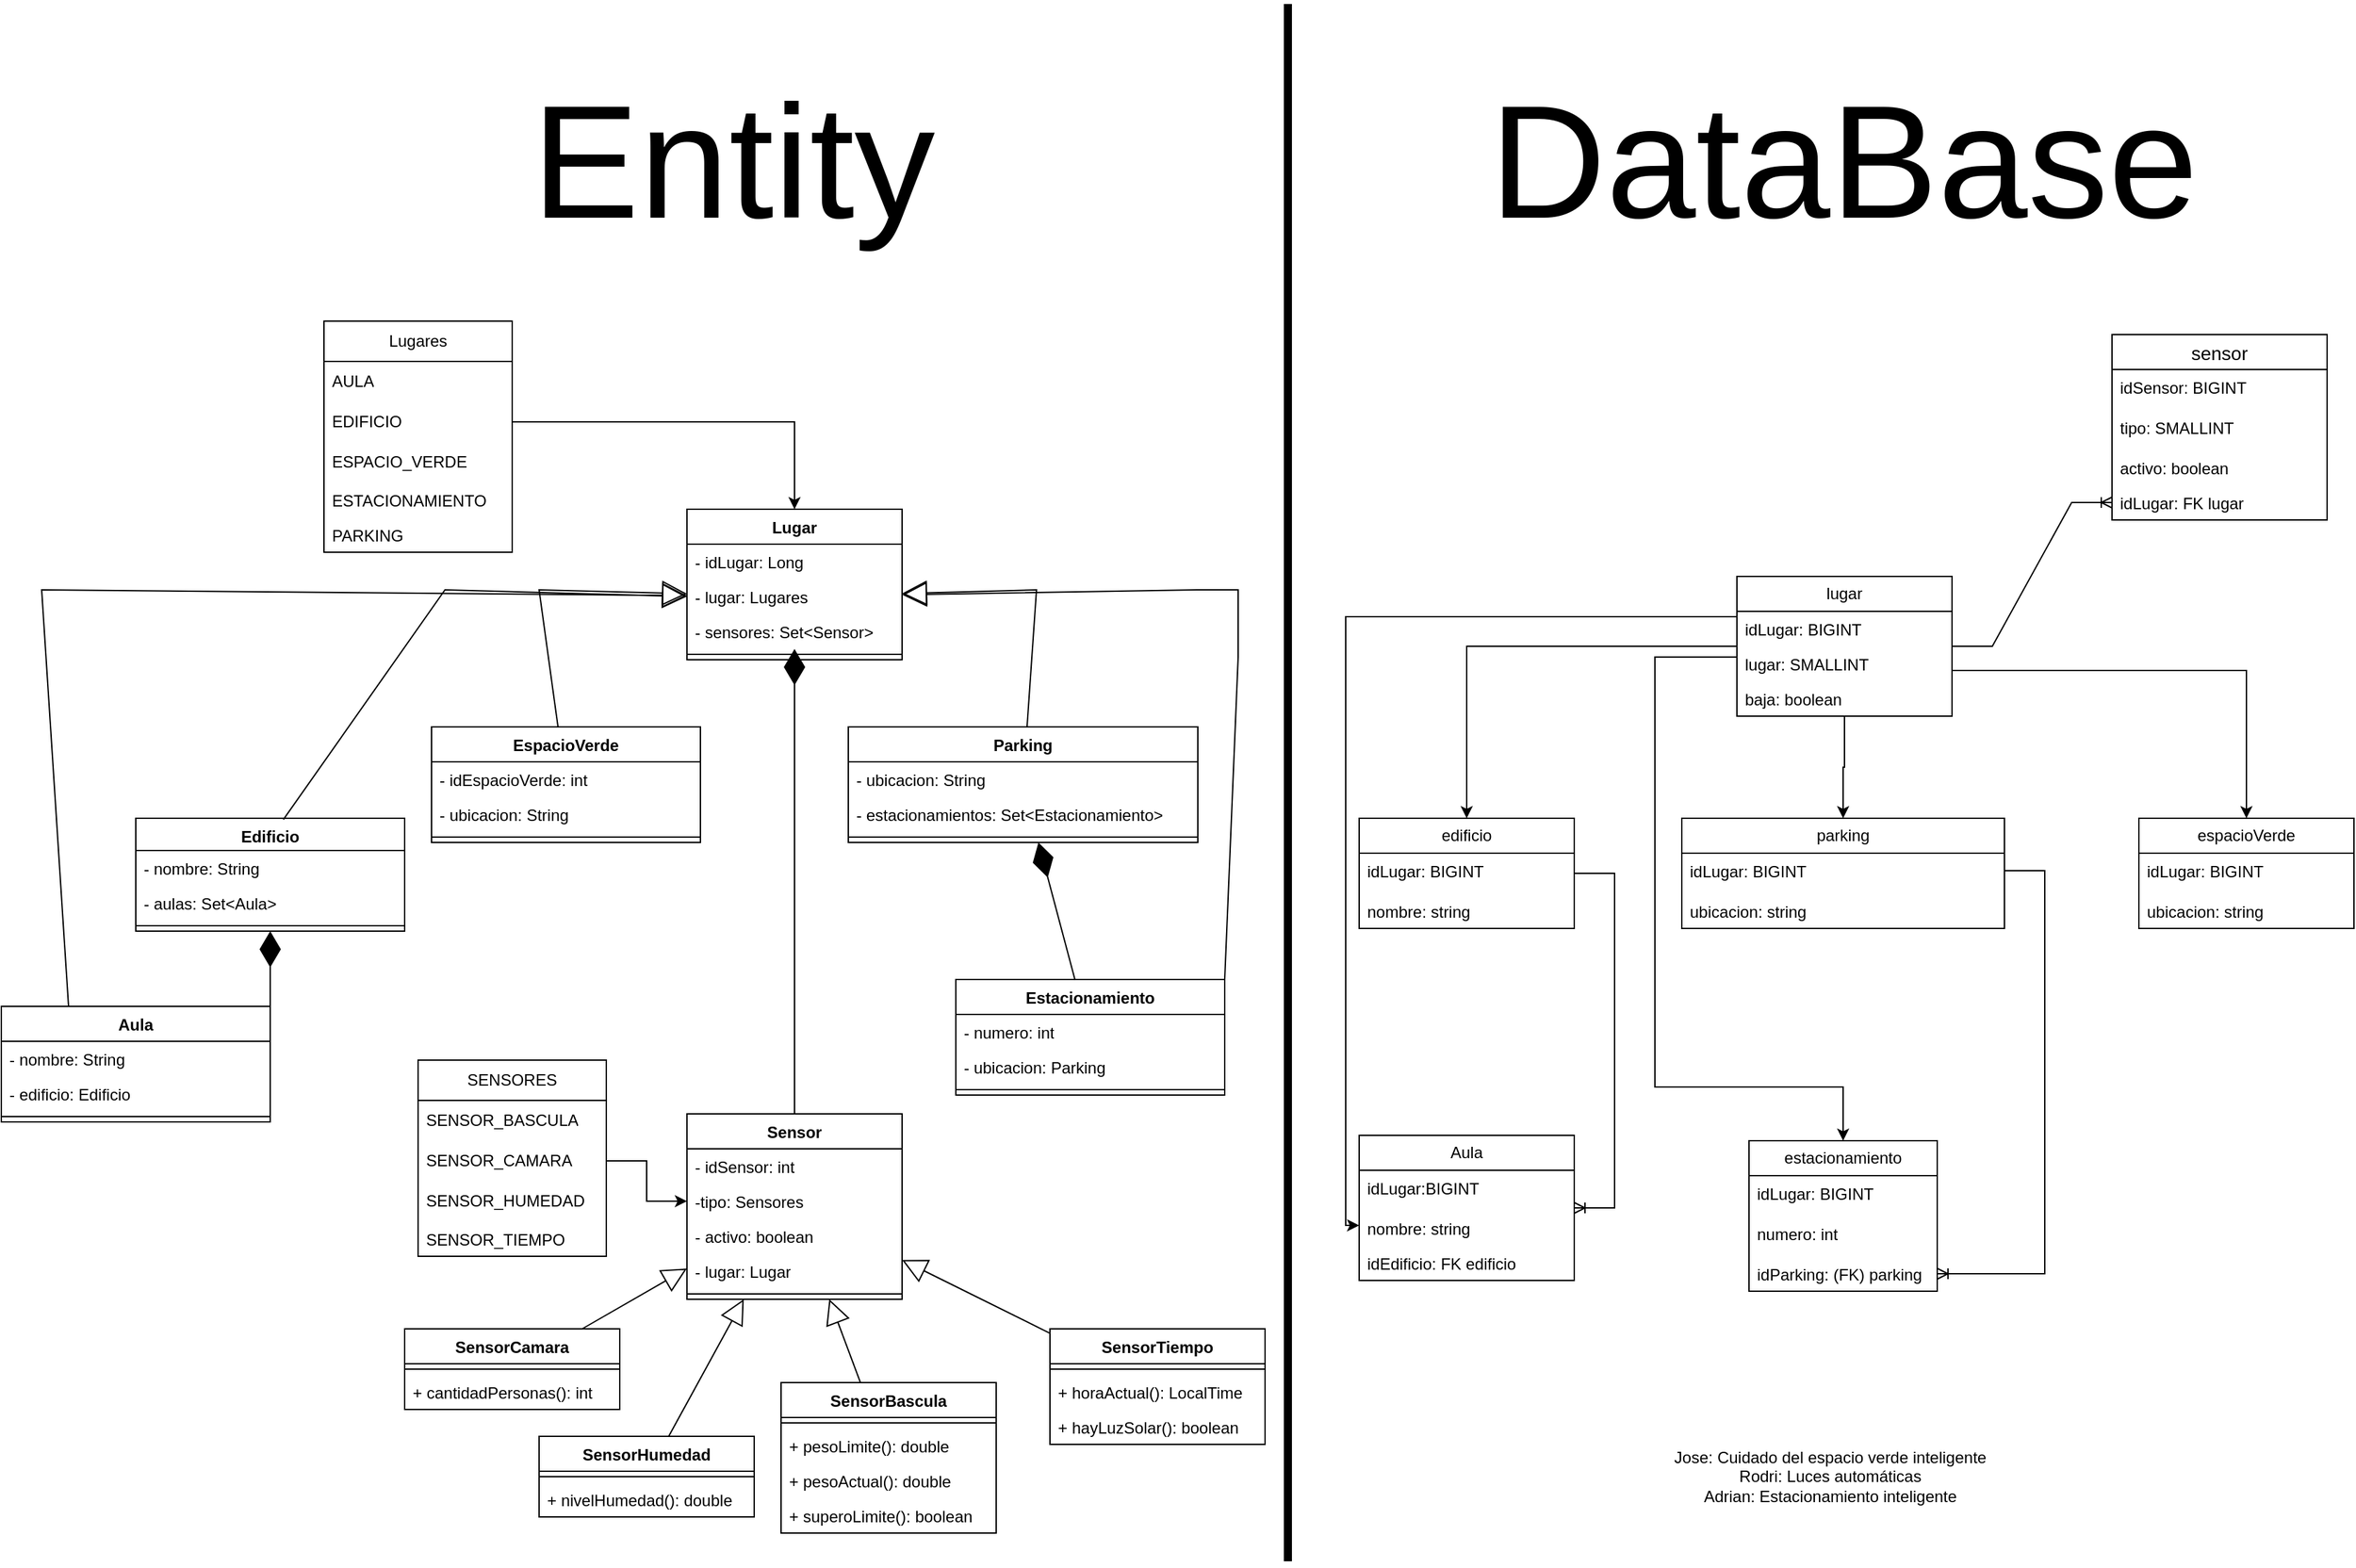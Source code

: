 <mxfile version="21.2.8" type="device">
  <diagram name="Página-1" id="SEeeFkuRjXuaV4kP3Bzi">
    <mxGraphModel dx="1931" dy="516" grid="1" gridSize="10" guides="1" tooltips="1" connect="1" arrows="1" fold="1" page="1" pageScale="1" pageWidth="827" pageHeight="1169" math="0" shadow="0">
      <root>
        <mxCell id="0" />
        <mxCell id="1" parent="0" />
        <mxCell id="fECDbQGhn2Nu8HvRsYtQ-1" value="Jose:&amp;nbsp;Cuidado del espacio verde inteligente&lt;br&gt;Rodri:&amp;nbsp;Luces automáticas&lt;br&gt;Adrian: Estacionamiento inteligente" style="text;html=1;align=center;verticalAlign=middle;resizable=0;points=[];autosize=1;strokeColor=none;fillColor=none;" parent="1" vertex="1">
          <mxGeometry x="1100" y="1070" width="260" height="60" as="geometry" />
        </mxCell>
        <mxCell id="fECDbQGhn2Nu8HvRsYtQ-116" value="edificio" style="swimlane;fontStyle=0;childLayout=stackLayout;horizontal=1;startSize=26;fillColor=none;horizontalStack=0;resizeParent=1;resizeParentMax=0;resizeLast=0;collapsible=1;marginBottom=0;whiteSpace=wrap;html=1;" parent="1" vertex="1">
          <mxGeometry x="880" y="610" width="160" height="82" as="geometry" />
        </mxCell>
        <mxCell id="JHWDTWZnFsFwWDoPUUQF-21" value="idLugar: BIGINT" style="text;strokeColor=none;fillColor=none;spacingLeft=4;spacingRight=4;overflow=hidden;rotatable=0;points=[[0,0.5],[1,0.5]];portConstraint=eastwest;fontSize=12;whiteSpace=wrap;html=1;" parent="fECDbQGhn2Nu8HvRsYtQ-116" vertex="1">
          <mxGeometry y="26" width="160" height="30" as="geometry" />
        </mxCell>
        <mxCell id="fECDbQGhn2Nu8HvRsYtQ-118" value="nombre: string" style="text;strokeColor=none;fillColor=none;align=left;verticalAlign=top;spacingLeft=4;spacingRight=4;overflow=hidden;rotatable=0;points=[[0,0.5],[1,0.5]];portConstraint=eastwest;whiteSpace=wrap;html=1;" parent="fECDbQGhn2Nu8HvRsYtQ-116" vertex="1">
          <mxGeometry y="56" width="160" height="26" as="geometry" />
        </mxCell>
        <mxCell id="fECDbQGhn2Nu8HvRsYtQ-123" value="parking" style="swimlane;fontStyle=0;childLayout=stackLayout;horizontal=1;startSize=26;fillColor=none;horizontalStack=0;resizeParent=1;resizeParentMax=0;resizeLast=0;collapsible=1;marginBottom=0;whiteSpace=wrap;html=1;" parent="1" vertex="1">
          <mxGeometry x="1120" y="610" width="240" height="82" as="geometry" />
        </mxCell>
        <mxCell id="JHWDTWZnFsFwWDoPUUQF-19" value="idLugar: BIGINT" style="text;strokeColor=none;fillColor=none;spacingLeft=4;spacingRight=4;overflow=hidden;rotatable=0;points=[[0,0.5],[1,0.5]];portConstraint=eastwest;fontSize=12;whiteSpace=wrap;html=1;" parent="fECDbQGhn2Nu8HvRsYtQ-123" vertex="1">
          <mxGeometry y="26" width="240" height="30" as="geometry" />
        </mxCell>
        <mxCell id="fECDbQGhn2Nu8HvRsYtQ-126" value="ubicacion: string" style="text;strokeColor=none;fillColor=none;align=left;verticalAlign=top;spacingLeft=4;spacingRight=4;overflow=hidden;rotatable=0;points=[[0,0.5],[1,0.5]];portConstraint=eastwest;whiteSpace=wrap;html=1;" parent="fECDbQGhn2Nu8HvRsYtQ-123" vertex="1">
          <mxGeometry y="56" width="240" height="26" as="geometry" />
        </mxCell>
        <mxCell id="fECDbQGhn2Nu8HvRsYtQ-131" value="Aula" style="swimlane;fontStyle=0;childLayout=stackLayout;horizontal=1;startSize=26;fillColor=none;horizontalStack=0;resizeParent=1;resizeParentMax=0;resizeLast=0;collapsible=1;marginBottom=0;whiteSpace=wrap;html=1;" parent="1" vertex="1">
          <mxGeometry x="880" y="846" width="160" height="108" as="geometry" />
        </mxCell>
        <mxCell id="JHWDTWZnFsFwWDoPUUQF-53" value="idLugar:BIGINT" style="text;strokeColor=none;fillColor=none;spacingLeft=4;spacingRight=4;overflow=hidden;rotatable=0;points=[[0,0.5],[1,0.5]];portConstraint=eastwest;fontSize=12;whiteSpace=wrap;html=1;" parent="fECDbQGhn2Nu8HvRsYtQ-131" vertex="1">
          <mxGeometry y="26" width="160" height="30" as="geometry" />
        </mxCell>
        <mxCell id="lJARf1unVdm2dJaWPQnQ-8" value="nombre: string" style="text;strokeColor=none;fillColor=none;align=left;verticalAlign=top;spacingLeft=4;spacingRight=4;overflow=hidden;rotatable=0;points=[[0,0.5],[1,0.5]];portConstraint=eastwest;whiteSpace=wrap;html=1;" parent="fECDbQGhn2Nu8HvRsYtQ-131" vertex="1">
          <mxGeometry y="56" width="160" height="26" as="geometry" />
        </mxCell>
        <mxCell id="fECDbQGhn2Nu8HvRsYtQ-134" value="idEdificio: FK edificio" style="text;strokeColor=none;fillColor=none;align=left;verticalAlign=top;spacingLeft=4;spacingRight=4;overflow=hidden;rotatable=0;points=[[0,0.5],[1,0.5]];portConstraint=eastwest;whiteSpace=wrap;html=1;" parent="fECDbQGhn2Nu8HvRsYtQ-131" vertex="1">
          <mxGeometry y="82" width="160" height="26" as="geometry" />
        </mxCell>
        <mxCell id="fECDbQGhn2Nu8HvRsYtQ-139" value="estacionamiento" style="swimlane;fontStyle=0;childLayout=stackLayout;horizontal=1;startSize=26;fillColor=none;horizontalStack=0;resizeParent=1;resizeParentMax=0;resizeLast=0;collapsible=1;marginBottom=0;whiteSpace=wrap;html=1;" parent="1" vertex="1">
          <mxGeometry x="1170" y="850" width="140" height="112" as="geometry" />
        </mxCell>
        <mxCell id="JHWDTWZnFsFwWDoPUUQF-52" value="idLugar: BIGINT" style="text;strokeColor=none;fillColor=none;spacingLeft=4;spacingRight=4;overflow=hidden;rotatable=0;points=[[0,0.5],[1,0.5]];portConstraint=eastwest;fontSize=12;whiteSpace=wrap;html=1;" parent="fECDbQGhn2Nu8HvRsYtQ-139" vertex="1">
          <mxGeometry y="26" width="140" height="30" as="geometry" />
        </mxCell>
        <mxCell id="5Pyjs1nTDoVn54cT19OA-20" value="numero: int" style="text;strokeColor=none;fillColor=none;spacingLeft=4;spacingRight=4;overflow=hidden;rotatable=0;points=[[0,0.5],[1,0.5]];portConstraint=eastwest;fontSize=12;whiteSpace=wrap;html=1;" vertex="1" parent="fECDbQGhn2Nu8HvRsYtQ-139">
          <mxGeometry y="56" width="140" height="30" as="geometry" />
        </mxCell>
        <mxCell id="fECDbQGhn2Nu8HvRsYtQ-142" value="idParking: (FK) parking" style="text;strokeColor=none;fillColor=none;align=left;verticalAlign=top;spacingLeft=4;spacingRight=4;overflow=hidden;rotatable=0;points=[[0,0.5],[1,0.5]];portConstraint=eastwest;whiteSpace=wrap;html=1;" parent="fECDbQGhn2Nu8HvRsYtQ-139" vertex="1">
          <mxGeometry y="86" width="140" height="26" as="geometry" />
        </mxCell>
        <mxCell id="fECDbQGhn2Nu8HvRsYtQ-146" value="espacioVerde" style="swimlane;fontStyle=0;childLayout=stackLayout;horizontal=1;startSize=26;fillColor=none;horizontalStack=0;resizeParent=1;resizeParentMax=0;resizeLast=0;collapsible=1;marginBottom=0;whiteSpace=wrap;html=1;" parent="1" vertex="1">
          <mxGeometry x="1460" y="610" width="160" height="82" as="geometry" />
        </mxCell>
        <mxCell id="JHWDTWZnFsFwWDoPUUQF-20" value="idLugar: BIGINT" style="text;strokeColor=none;fillColor=none;spacingLeft=4;spacingRight=4;overflow=hidden;rotatable=0;points=[[0,0.5],[1,0.5]];portConstraint=eastwest;fontSize=12;whiteSpace=wrap;html=1;" parent="fECDbQGhn2Nu8HvRsYtQ-146" vertex="1">
          <mxGeometry y="26" width="160" height="30" as="geometry" />
        </mxCell>
        <mxCell id="5Pyjs1nTDoVn54cT19OA-19" value="ubicacion: string" style="text;strokeColor=none;fillColor=none;align=left;verticalAlign=top;spacingLeft=4;spacingRight=4;overflow=hidden;rotatable=0;points=[[0,0.5],[1,0.5]];portConstraint=eastwest;whiteSpace=wrap;html=1;" vertex="1" parent="fECDbQGhn2Nu8HvRsYtQ-146">
          <mxGeometry y="56" width="160" height="26" as="geometry" />
        </mxCell>
        <mxCell id="fECDbQGhn2Nu8HvRsYtQ-179" value="DataBase" style="text;html=1;align=center;verticalAlign=middle;resizable=0;points=[];autosize=1;strokeColor=none;fillColor=none;fontSize=120;" parent="1" vertex="1">
          <mxGeometry x="965" y="40" width="550" height="160" as="geometry" />
        </mxCell>
        <mxCell id="fECDbQGhn2Nu8HvRsYtQ-180" value="Entity" style="text;html=1;align=center;verticalAlign=middle;resizable=0;points=[];autosize=1;strokeColor=none;fillColor=none;fontSize=120;" parent="1" vertex="1">
          <mxGeometry x="254" y="40" width="320" height="160" as="geometry" />
        </mxCell>
        <mxCell id="fECDbQGhn2Nu8HvRsYtQ-181" value="" style="endArrow=none;html=1;rounded=0;strokeWidth=6;" parent="1" edge="1">
          <mxGeometry width="50" height="50" relative="1" as="geometry">
            <mxPoint x="827" y="1163" as="sourcePoint" />
            <mxPoint x="827" y="4" as="targetPoint" />
          </mxGeometry>
        </mxCell>
        <mxCell id="JHWDTWZnFsFwWDoPUUQF-28" style="edgeStyle=orthogonalEdgeStyle;rounded=0;orthogonalLoop=1;jettySize=auto;html=1;" parent="1" source="JHWDTWZnFsFwWDoPUUQF-1" target="fECDbQGhn2Nu8HvRsYtQ-123" edge="1">
          <mxGeometry relative="1" as="geometry" />
        </mxCell>
        <mxCell id="JHWDTWZnFsFwWDoPUUQF-29" style="edgeStyle=orthogonalEdgeStyle;rounded=0;orthogonalLoop=1;jettySize=auto;html=1;" parent="1" source="JHWDTWZnFsFwWDoPUUQF-1" target="fECDbQGhn2Nu8HvRsYtQ-116" edge="1">
          <mxGeometry relative="1" as="geometry" />
        </mxCell>
        <mxCell id="JHWDTWZnFsFwWDoPUUQF-30" style="edgeStyle=orthogonalEdgeStyle;rounded=0;orthogonalLoop=1;jettySize=auto;html=1;" parent="1" source="JHWDTWZnFsFwWDoPUUQF-1" target="fECDbQGhn2Nu8HvRsYtQ-146" edge="1">
          <mxGeometry relative="1" as="geometry">
            <Array as="points">
              <mxPoint x="1540" y="500" />
            </Array>
          </mxGeometry>
        </mxCell>
        <mxCell id="JHWDTWZnFsFwWDoPUUQF-54" style="edgeStyle=orthogonalEdgeStyle;rounded=0;orthogonalLoop=1;jettySize=auto;html=1;" parent="1" source="JHWDTWZnFsFwWDoPUUQF-1" target="fECDbQGhn2Nu8HvRsYtQ-139" edge="1">
          <mxGeometry relative="1" as="geometry">
            <Array as="points">
              <mxPoint x="1100" y="490" />
              <mxPoint x="1100" y="810" />
              <mxPoint x="1240" y="810" />
            </Array>
          </mxGeometry>
        </mxCell>
        <mxCell id="JHWDTWZnFsFwWDoPUUQF-55" style="edgeStyle=orthogonalEdgeStyle;rounded=0;orthogonalLoop=1;jettySize=auto;html=1;" parent="1" source="JHWDTWZnFsFwWDoPUUQF-1" target="fECDbQGhn2Nu8HvRsYtQ-131" edge="1">
          <mxGeometry relative="1" as="geometry">
            <Array as="points">
              <mxPoint x="870" y="460" />
              <mxPoint x="870" y="913" />
            </Array>
          </mxGeometry>
        </mxCell>
        <mxCell id="JHWDTWZnFsFwWDoPUUQF-1" value="lugar" style="swimlane;fontStyle=0;childLayout=stackLayout;horizontal=1;startSize=26;fillColor=none;horizontalStack=0;resizeParent=1;resizeParentMax=0;resizeLast=0;collapsible=1;marginBottom=0;whiteSpace=wrap;html=1;" parent="1" vertex="1">
          <mxGeometry x="1161" y="430" width="160" height="104" as="geometry" />
        </mxCell>
        <mxCell id="JHWDTWZnFsFwWDoPUUQF-2" value="idLugar: BIGINT" style="text;strokeColor=none;fillColor=none;align=left;verticalAlign=top;spacingLeft=4;spacingRight=4;overflow=hidden;rotatable=0;points=[[0,0.5],[1,0.5]];portConstraint=eastwest;whiteSpace=wrap;html=1;" parent="JHWDTWZnFsFwWDoPUUQF-1" vertex="1">
          <mxGeometry y="26" width="160" height="26" as="geometry" />
        </mxCell>
        <mxCell id="JHWDTWZnFsFwWDoPUUQF-4" value="lugar: SMALLINT" style="text;strokeColor=none;fillColor=none;align=left;verticalAlign=top;spacingLeft=4;spacingRight=4;overflow=hidden;rotatable=0;points=[[0,0.5],[1,0.5]];portConstraint=eastwest;whiteSpace=wrap;html=1;" parent="JHWDTWZnFsFwWDoPUUQF-1" vertex="1">
          <mxGeometry y="52" width="160" height="26" as="geometry" />
        </mxCell>
        <mxCell id="fECDbQGhn2Nu8HvRsYtQ-141" value="baja: boolean" style="text;strokeColor=none;fillColor=none;align=left;verticalAlign=top;spacingLeft=4;spacingRight=4;overflow=hidden;rotatable=0;points=[[0,0.5],[1,0.5]];portConstraint=eastwest;whiteSpace=wrap;html=1;" parent="JHWDTWZnFsFwWDoPUUQF-1" vertex="1">
          <mxGeometry y="78" width="160" height="26" as="geometry" />
        </mxCell>
        <mxCell id="JHWDTWZnFsFwWDoPUUQF-9" value="sensor" style="swimlane;fontStyle=0;childLayout=stackLayout;horizontal=1;startSize=26;horizontalStack=0;resizeParent=1;resizeParentMax=0;resizeLast=0;collapsible=1;marginBottom=0;align=center;fontSize=14;" parent="1" vertex="1">
          <mxGeometry x="1440" y="250" width="160" height="138" as="geometry" />
        </mxCell>
        <mxCell id="JHWDTWZnFsFwWDoPUUQF-10" value="idSensor: BIGINT" style="text;strokeColor=none;fillColor=none;spacingLeft=4;spacingRight=4;overflow=hidden;rotatable=0;points=[[0,0.5],[1,0.5]];portConstraint=eastwest;fontSize=12;whiteSpace=wrap;html=1;" parent="JHWDTWZnFsFwWDoPUUQF-9" vertex="1">
          <mxGeometry y="26" width="160" height="30" as="geometry" />
        </mxCell>
        <mxCell id="JHWDTWZnFsFwWDoPUUQF-11" value="tipo: SMALLINT" style="text;strokeColor=none;fillColor=none;spacingLeft=4;spacingRight=4;overflow=hidden;rotatable=0;points=[[0,0.5],[1,0.5]];portConstraint=eastwest;fontSize=12;whiteSpace=wrap;html=1;" parent="JHWDTWZnFsFwWDoPUUQF-9" vertex="1">
          <mxGeometry y="56" width="160" height="30" as="geometry" />
        </mxCell>
        <mxCell id="lJARf1unVdm2dJaWPQnQ-2" value="activo: boolean" style="text;strokeColor=none;fillColor=none;align=left;verticalAlign=top;spacingLeft=4;spacingRight=4;overflow=hidden;rotatable=0;points=[[0,0.5],[1,0.5]];portConstraint=eastwest;whiteSpace=wrap;html=1;" parent="JHWDTWZnFsFwWDoPUUQF-9" vertex="1">
          <mxGeometry y="86" width="160" height="26" as="geometry" />
        </mxCell>
        <mxCell id="lJARf1unVdm2dJaWPQnQ-3" value="idLugar: FK lugar" style="text;strokeColor=none;fillColor=none;align=left;verticalAlign=top;spacingLeft=4;spacingRight=4;overflow=hidden;rotatable=0;points=[[0,0.5],[1,0.5]];portConstraint=eastwest;whiteSpace=wrap;html=1;" parent="JHWDTWZnFsFwWDoPUUQF-9" vertex="1">
          <mxGeometry y="112" width="160" height="26" as="geometry" />
        </mxCell>
        <mxCell id="JHWDTWZnFsFwWDoPUUQF-22" value="" style="edgeStyle=entityRelationEdgeStyle;fontSize=12;html=1;endArrow=ERoneToMany;rounded=0;" parent="1" source="JHWDTWZnFsFwWDoPUUQF-21" target="fECDbQGhn2Nu8HvRsYtQ-131" edge="1">
          <mxGeometry width="100" height="100" relative="1" as="geometry">
            <mxPoint x="1180" y="900" as="sourcePoint" />
            <mxPoint x="1280" y="800" as="targetPoint" />
          </mxGeometry>
        </mxCell>
        <mxCell id="JHWDTWZnFsFwWDoPUUQF-23" value="" style="edgeStyle=entityRelationEdgeStyle;fontSize=12;html=1;endArrow=ERoneToMany;rounded=0;" parent="1" target="fECDbQGhn2Nu8HvRsYtQ-142" edge="1">
          <mxGeometry width="100" height="100" relative="1" as="geometry">
            <mxPoint x="1360" y="649" as="sourcePoint" />
            <mxPoint x="1050" y="908" as="targetPoint" />
          </mxGeometry>
        </mxCell>
        <mxCell id="JHWDTWZnFsFwWDoPUUQF-62" value="Edificio" style="swimlane;fontStyle=1;align=center;verticalAlign=top;childLayout=stackLayout;horizontal=1;startSize=24;horizontalStack=0;resizeParent=1;resizeParentMax=0;resizeLast=0;collapsible=1;marginBottom=0;whiteSpace=wrap;html=1;" parent="1" vertex="1">
          <mxGeometry x="-30" y="610" width="200" height="84" as="geometry" />
        </mxCell>
        <mxCell id="JHWDTWZnFsFwWDoPUUQF-66" value="- nombre: String" style="text;strokeColor=none;fillColor=none;align=left;verticalAlign=top;spacingLeft=4;spacingRight=4;overflow=hidden;rotatable=0;points=[[0,0.5],[1,0.5]];portConstraint=eastwest;whiteSpace=wrap;html=1;" parent="JHWDTWZnFsFwWDoPUUQF-62" vertex="1">
          <mxGeometry y="24" width="200" height="26" as="geometry" />
        </mxCell>
        <mxCell id="JHWDTWZnFsFwWDoPUUQF-68" value="- aulas: Set&amp;lt;Aula&amp;gt;" style="text;strokeColor=none;fillColor=none;align=left;verticalAlign=top;spacingLeft=4;spacingRight=4;overflow=hidden;rotatable=0;points=[[0,0.5],[1,0.5]];portConstraint=eastwest;whiteSpace=wrap;html=1;" parent="JHWDTWZnFsFwWDoPUUQF-62" vertex="1">
          <mxGeometry y="50" width="200" height="26" as="geometry" />
        </mxCell>
        <mxCell id="JHWDTWZnFsFwWDoPUUQF-64" value="" style="line;strokeWidth=1;fillColor=none;align=left;verticalAlign=middle;spacingTop=-1;spacingLeft=3;spacingRight=3;rotatable=0;labelPosition=right;points=[];portConstraint=eastwest;strokeColor=inherit;" parent="JHWDTWZnFsFwWDoPUUQF-62" vertex="1">
          <mxGeometry y="76" width="200" height="8" as="geometry" />
        </mxCell>
        <mxCell id="JHWDTWZnFsFwWDoPUUQF-69" value="Parking" style="swimlane;fontStyle=1;align=center;verticalAlign=top;childLayout=stackLayout;horizontal=1;startSize=26;horizontalStack=0;resizeParent=1;resizeParentMax=0;resizeLast=0;collapsible=1;marginBottom=0;whiteSpace=wrap;html=1;" parent="1" vertex="1">
          <mxGeometry x="500" y="542" width="260" height="86" as="geometry" />
        </mxCell>
        <mxCell id="JHWDTWZnFsFwWDoPUUQF-76" value="- ubicacion: String" style="text;strokeColor=none;fillColor=none;align=left;verticalAlign=top;spacingLeft=4;spacingRight=4;overflow=hidden;rotatable=0;points=[[0,0.5],[1,0.5]];portConstraint=eastwest;whiteSpace=wrap;html=1;" parent="JHWDTWZnFsFwWDoPUUQF-69" vertex="1">
          <mxGeometry y="26" width="260" height="26" as="geometry" />
        </mxCell>
        <mxCell id="JHWDTWZnFsFwWDoPUUQF-73" value="- estacionamientos: Set&amp;lt;Estacionamiento&amp;gt;" style="text;strokeColor=none;fillColor=none;align=left;verticalAlign=top;spacingLeft=4;spacingRight=4;overflow=hidden;rotatable=0;points=[[0,0.5],[1,0.5]];portConstraint=eastwest;whiteSpace=wrap;html=1;" parent="JHWDTWZnFsFwWDoPUUQF-69" vertex="1">
          <mxGeometry y="52" width="260" height="26" as="geometry" />
        </mxCell>
        <mxCell id="JHWDTWZnFsFwWDoPUUQF-74" value="" style="line;strokeWidth=1;fillColor=none;align=left;verticalAlign=middle;spacingTop=-1;spacingLeft=3;spacingRight=3;rotatable=0;labelPosition=right;points=[];portConstraint=eastwest;strokeColor=inherit;" parent="JHWDTWZnFsFwWDoPUUQF-69" vertex="1">
          <mxGeometry y="78" width="260" height="8" as="geometry" />
        </mxCell>
        <mxCell id="JHWDTWZnFsFwWDoPUUQF-77" value="EspacioVerde" style="swimlane;fontStyle=1;align=center;verticalAlign=top;childLayout=stackLayout;horizontal=1;startSize=26;horizontalStack=0;resizeParent=1;resizeParentMax=0;resizeLast=0;collapsible=1;marginBottom=0;whiteSpace=wrap;html=1;" parent="1" vertex="1">
          <mxGeometry x="190" y="542" width="200" height="86" as="geometry" />
        </mxCell>
        <mxCell id="JHWDTWZnFsFwWDoPUUQF-78" value="- idEspacioVerde: int" style="text;strokeColor=none;fillColor=none;align=left;verticalAlign=top;spacingLeft=4;spacingRight=4;overflow=hidden;rotatable=0;points=[[0,0.5],[1,0.5]];portConstraint=eastwest;whiteSpace=wrap;html=1;" parent="JHWDTWZnFsFwWDoPUUQF-77" vertex="1">
          <mxGeometry y="26" width="200" height="26" as="geometry" />
        </mxCell>
        <mxCell id="JHWDTWZnFsFwWDoPUUQF-79" value="- ubicacion: String" style="text;strokeColor=none;fillColor=none;align=left;verticalAlign=top;spacingLeft=4;spacingRight=4;overflow=hidden;rotatable=0;points=[[0,0.5],[1,0.5]];portConstraint=eastwest;whiteSpace=wrap;html=1;" parent="JHWDTWZnFsFwWDoPUUQF-77" vertex="1">
          <mxGeometry y="52" width="200" height="26" as="geometry" />
        </mxCell>
        <mxCell id="JHWDTWZnFsFwWDoPUUQF-82" value="" style="line;strokeWidth=1;fillColor=none;align=left;verticalAlign=middle;spacingTop=-1;spacingLeft=3;spacingRight=3;rotatable=0;labelPosition=right;points=[];portConstraint=eastwest;strokeColor=inherit;" parent="JHWDTWZnFsFwWDoPUUQF-77" vertex="1">
          <mxGeometry y="78" width="200" height="8" as="geometry" />
        </mxCell>
        <mxCell id="JHWDTWZnFsFwWDoPUUQF-85" value="Estacionamiento" style="swimlane;fontStyle=1;align=center;verticalAlign=top;childLayout=stackLayout;horizontal=1;startSize=26;horizontalStack=0;resizeParent=1;resizeParentMax=0;resizeLast=0;collapsible=1;marginBottom=0;whiteSpace=wrap;html=1;" parent="1" vertex="1">
          <mxGeometry x="580" y="730" width="200" height="86" as="geometry" />
        </mxCell>
        <mxCell id="JHWDTWZnFsFwWDoPUUQF-87" value="- numero: int" style="text;strokeColor=none;fillColor=none;align=left;verticalAlign=top;spacingLeft=4;spacingRight=4;overflow=hidden;rotatable=0;points=[[0,0.5],[1,0.5]];portConstraint=eastwest;whiteSpace=wrap;html=1;" parent="JHWDTWZnFsFwWDoPUUQF-85" vertex="1">
          <mxGeometry y="26" width="200" height="26" as="geometry" />
        </mxCell>
        <mxCell id="JHWDTWZnFsFwWDoPUUQF-88" value="- ubicacion: Parking" style="text;strokeColor=none;fillColor=none;align=left;verticalAlign=top;spacingLeft=4;spacingRight=4;overflow=hidden;rotatable=0;points=[[0,0.5],[1,0.5]];portConstraint=eastwest;whiteSpace=wrap;html=1;" parent="JHWDTWZnFsFwWDoPUUQF-85" vertex="1">
          <mxGeometry y="52" width="200" height="26" as="geometry" />
        </mxCell>
        <mxCell id="JHWDTWZnFsFwWDoPUUQF-91" value="" style="line;strokeWidth=1;fillColor=none;align=left;verticalAlign=middle;spacingTop=-1;spacingLeft=3;spacingRight=3;rotatable=0;labelPosition=right;points=[];portConstraint=eastwest;strokeColor=inherit;" parent="JHWDTWZnFsFwWDoPUUQF-85" vertex="1">
          <mxGeometry y="78" width="200" height="8" as="geometry" />
        </mxCell>
        <mxCell id="JHWDTWZnFsFwWDoPUUQF-94" value="Aula" style="swimlane;fontStyle=1;align=center;verticalAlign=top;childLayout=stackLayout;horizontal=1;startSize=26;horizontalStack=0;resizeParent=1;resizeParentMax=0;resizeLast=0;collapsible=1;marginBottom=0;whiteSpace=wrap;html=1;" parent="1" vertex="1">
          <mxGeometry x="-130" y="750" width="200" height="86" as="geometry" />
        </mxCell>
        <mxCell id="JHWDTWZnFsFwWDoPUUQF-96" value="- nombre: String" style="text;strokeColor=none;fillColor=none;align=left;verticalAlign=top;spacingLeft=4;spacingRight=4;overflow=hidden;rotatable=0;points=[[0,0.5],[1,0.5]];portConstraint=eastwest;whiteSpace=wrap;html=1;" parent="JHWDTWZnFsFwWDoPUUQF-94" vertex="1">
          <mxGeometry y="26" width="200" height="26" as="geometry" />
        </mxCell>
        <mxCell id="JHWDTWZnFsFwWDoPUUQF-102" value="- edificio: Edificio" style="text;strokeColor=none;fillColor=none;align=left;verticalAlign=top;spacingLeft=4;spacingRight=4;overflow=hidden;rotatable=0;points=[[0,0.5],[1,0.5]];portConstraint=eastwest;whiteSpace=wrap;html=1;" parent="JHWDTWZnFsFwWDoPUUQF-94" vertex="1">
          <mxGeometry y="52" width="200" height="26" as="geometry" />
        </mxCell>
        <mxCell id="JHWDTWZnFsFwWDoPUUQF-99" value="" style="line;strokeWidth=1;fillColor=none;align=left;verticalAlign=middle;spacingTop=-1;spacingLeft=3;spacingRight=3;rotatable=0;labelPosition=right;points=[];portConstraint=eastwest;strokeColor=inherit;" parent="JHWDTWZnFsFwWDoPUUQF-94" vertex="1">
          <mxGeometry y="78" width="200" height="8" as="geometry" />
        </mxCell>
        <mxCell id="JHWDTWZnFsFwWDoPUUQF-112" value="Sensor" style="swimlane;fontStyle=1;align=center;verticalAlign=top;childLayout=stackLayout;horizontal=1;startSize=26;horizontalStack=0;resizeParent=1;resizeParentMax=0;resizeLast=0;collapsible=1;marginBottom=0;whiteSpace=wrap;html=1;" parent="1" vertex="1">
          <mxGeometry x="380" y="830" width="160" height="138" as="geometry" />
        </mxCell>
        <mxCell id="JHWDTWZnFsFwWDoPUUQF-113" value="- idSensor: int" style="text;strokeColor=none;fillColor=none;align=left;verticalAlign=top;spacingLeft=4;spacingRight=4;overflow=hidden;rotatable=0;points=[[0,0.5],[1,0.5]];portConstraint=eastwest;whiteSpace=wrap;html=1;" parent="JHWDTWZnFsFwWDoPUUQF-112" vertex="1">
          <mxGeometry y="26" width="160" height="26" as="geometry" />
        </mxCell>
        <mxCell id="JHWDTWZnFsFwWDoPUUQF-115" value="-tipo: Sensores" style="text;strokeColor=none;fillColor=none;align=left;verticalAlign=top;spacingLeft=4;spacingRight=4;overflow=hidden;rotatable=0;points=[[0,0.5],[1,0.5]];portConstraint=eastwest;whiteSpace=wrap;html=1;" parent="JHWDTWZnFsFwWDoPUUQF-112" vertex="1">
          <mxGeometry y="52" width="160" height="26" as="geometry" />
        </mxCell>
        <mxCell id="lJARf1unVdm2dJaWPQnQ-1" value="- activo: boolean" style="text;strokeColor=none;fillColor=none;align=left;verticalAlign=top;spacingLeft=4;spacingRight=4;overflow=hidden;rotatable=0;points=[[0,0.5],[1,0.5]];portConstraint=eastwest;whiteSpace=wrap;html=1;" parent="JHWDTWZnFsFwWDoPUUQF-112" vertex="1">
          <mxGeometry y="78" width="160" height="26" as="geometry" />
        </mxCell>
        <mxCell id="lJARf1unVdm2dJaWPQnQ-5" value="- lugar: Lugar" style="text;strokeColor=none;fillColor=none;align=left;verticalAlign=top;spacingLeft=4;spacingRight=4;overflow=hidden;rotatable=0;points=[[0,0.5],[1,0.5]];portConstraint=eastwest;whiteSpace=wrap;html=1;" parent="JHWDTWZnFsFwWDoPUUQF-112" vertex="1">
          <mxGeometry y="104" width="160" height="26" as="geometry" />
        </mxCell>
        <mxCell id="JHWDTWZnFsFwWDoPUUQF-114" value="" style="line;strokeWidth=1;fillColor=none;align=left;verticalAlign=middle;spacingTop=-1;spacingLeft=3;spacingRight=3;rotatable=0;labelPosition=right;points=[];portConstraint=eastwest;strokeColor=inherit;" parent="JHWDTWZnFsFwWDoPUUQF-112" vertex="1">
          <mxGeometry y="130" width="160" height="8" as="geometry" />
        </mxCell>
        <mxCell id="JHWDTWZnFsFwWDoPUUQF-127" value="SensorBascula" style="swimlane;fontStyle=1;align=center;verticalAlign=top;childLayout=stackLayout;horizontal=1;startSize=26;horizontalStack=0;resizeParent=1;resizeParentMax=0;resizeLast=0;collapsible=1;marginBottom=0;whiteSpace=wrap;html=1;" parent="1" vertex="1">
          <mxGeometry x="450" y="1030" width="160" height="112" as="geometry" />
        </mxCell>
        <mxCell id="JHWDTWZnFsFwWDoPUUQF-129" value="" style="line;strokeWidth=1;fillColor=none;align=left;verticalAlign=middle;spacingTop=-1;spacingLeft=3;spacingRight=3;rotatable=0;labelPosition=right;points=[];portConstraint=eastwest;strokeColor=inherit;" parent="JHWDTWZnFsFwWDoPUUQF-127" vertex="1">
          <mxGeometry y="26" width="160" height="8" as="geometry" />
        </mxCell>
        <mxCell id="JHWDTWZnFsFwWDoPUUQF-128" value="+ pesoLimite(): double" style="text;strokeColor=none;fillColor=none;align=left;verticalAlign=top;spacingLeft=4;spacingRight=4;overflow=hidden;rotatable=0;points=[[0,0.5],[1,0.5]];portConstraint=eastwest;whiteSpace=wrap;html=1;" parent="JHWDTWZnFsFwWDoPUUQF-127" vertex="1">
          <mxGeometry y="34" width="160" height="26" as="geometry" />
        </mxCell>
        <mxCell id="JHWDTWZnFsFwWDoPUUQF-152" value="+ pesoActual(): double" style="text;strokeColor=none;fillColor=none;align=left;verticalAlign=top;spacingLeft=4;spacingRight=4;overflow=hidden;rotatable=0;points=[[0,0.5],[1,0.5]];portConstraint=eastwest;whiteSpace=wrap;html=1;" parent="JHWDTWZnFsFwWDoPUUQF-127" vertex="1">
          <mxGeometry y="60" width="160" height="26" as="geometry" />
        </mxCell>
        <mxCell id="JHWDTWZnFsFwWDoPUUQF-130" value="+ superoLimite(): boolean" style="text;strokeColor=none;fillColor=none;align=left;verticalAlign=top;spacingLeft=4;spacingRight=4;overflow=hidden;rotatable=0;points=[[0,0.5],[1,0.5]];portConstraint=eastwest;whiteSpace=wrap;html=1;" parent="JHWDTWZnFsFwWDoPUUQF-127" vertex="1">
          <mxGeometry y="86" width="160" height="26" as="geometry" />
        </mxCell>
        <mxCell id="JHWDTWZnFsFwWDoPUUQF-131" value="SensorHumedad" style="swimlane;fontStyle=1;align=center;verticalAlign=top;childLayout=stackLayout;horizontal=1;startSize=26;horizontalStack=0;resizeParent=1;resizeParentMax=0;resizeLast=0;collapsible=1;marginBottom=0;whiteSpace=wrap;html=1;" parent="1" vertex="1">
          <mxGeometry x="270" y="1070" width="160" height="60" as="geometry" />
        </mxCell>
        <mxCell id="JHWDTWZnFsFwWDoPUUQF-133" value="" style="line;strokeWidth=1;fillColor=none;align=left;verticalAlign=middle;spacingTop=-1;spacingLeft=3;spacingRight=3;rotatable=0;labelPosition=right;points=[];portConstraint=eastwest;strokeColor=inherit;" parent="JHWDTWZnFsFwWDoPUUQF-131" vertex="1">
          <mxGeometry y="26" width="160" height="8" as="geometry" />
        </mxCell>
        <mxCell id="JHWDTWZnFsFwWDoPUUQF-134" value="+ nivelHumedad(): double" style="text;strokeColor=none;fillColor=none;align=left;verticalAlign=top;spacingLeft=4;spacingRight=4;overflow=hidden;rotatable=0;points=[[0,0.5],[1,0.5]];portConstraint=eastwest;whiteSpace=wrap;html=1;" parent="JHWDTWZnFsFwWDoPUUQF-131" vertex="1">
          <mxGeometry y="34" width="160" height="26" as="geometry" />
        </mxCell>
        <mxCell id="JHWDTWZnFsFwWDoPUUQF-135" value="SensorCamara" style="swimlane;fontStyle=1;align=center;verticalAlign=top;childLayout=stackLayout;horizontal=1;startSize=26;horizontalStack=0;resizeParent=1;resizeParentMax=0;resizeLast=0;collapsible=1;marginBottom=0;whiteSpace=wrap;html=1;" parent="1" vertex="1">
          <mxGeometry x="170" y="990" width="160" height="60" as="geometry" />
        </mxCell>
        <mxCell id="JHWDTWZnFsFwWDoPUUQF-137" value="" style="line;strokeWidth=1;fillColor=none;align=left;verticalAlign=middle;spacingTop=-1;spacingLeft=3;spacingRight=3;rotatable=0;labelPosition=right;points=[];portConstraint=eastwest;strokeColor=inherit;" parent="JHWDTWZnFsFwWDoPUUQF-135" vertex="1">
          <mxGeometry y="26" width="160" height="8" as="geometry" />
        </mxCell>
        <mxCell id="JHWDTWZnFsFwWDoPUUQF-138" value="+ cantidadPersonas(): int" style="text;strokeColor=none;fillColor=none;align=left;verticalAlign=top;spacingLeft=4;spacingRight=4;overflow=hidden;rotatable=0;points=[[0,0.5],[1,0.5]];portConstraint=eastwest;whiteSpace=wrap;html=1;" parent="JHWDTWZnFsFwWDoPUUQF-135" vertex="1">
          <mxGeometry y="34" width="160" height="26" as="geometry" />
        </mxCell>
        <mxCell id="JHWDTWZnFsFwWDoPUUQF-139" value="SensorTiempo" style="swimlane;fontStyle=1;align=center;verticalAlign=top;childLayout=stackLayout;horizontal=1;startSize=26;horizontalStack=0;resizeParent=1;resizeParentMax=0;resizeLast=0;collapsible=1;marginBottom=0;whiteSpace=wrap;html=1;" parent="1" vertex="1">
          <mxGeometry x="650" y="990" width="160" height="86" as="geometry" />
        </mxCell>
        <mxCell id="JHWDTWZnFsFwWDoPUUQF-141" value="" style="line;strokeWidth=1;fillColor=none;align=left;verticalAlign=middle;spacingTop=-1;spacingLeft=3;spacingRight=3;rotatable=0;labelPosition=right;points=[];portConstraint=eastwest;strokeColor=inherit;" parent="JHWDTWZnFsFwWDoPUUQF-139" vertex="1">
          <mxGeometry y="26" width="160" height="8" as="geometry" />
        </mxCell>
        <mxCell id="JHWDTWZnFsFwWDoPUUQF-140" value="+ horaActual(): LocalTime" style="text;strokeColor=none;fillColor=none;align=left;verticalAlign=top;spacingLeft=4;spacingRight=4;overflow=hidden;rotatable=0;points=[[0,0.5],[1,0.5]];portConstraint=eastwest;whiteSpace=wrap;html=1;" parent="JHWDTWZnFsFwWDoPUUQF-139" vertex="1">
          <mxGeometry y="34" width="160" height="26" as="geometry" />
        </mxCell>
        <mxCell id="JHWDTWZnFsFwWDoPUUQF-142" value="+ hayLuzSolar(): boolean" style="text;strokeColor=none;fillColor=none;align=left;verticalAlign=top;spacingLeft=4;spacingRight=4;overflow=hidden;rotatable=0;points=[[0,0.5],[1,0.5]];portConstraint=eastwest;whiteSpace=wrap;html=1;" parent="JHWDTWZnFsFwWDoPUUQF-139" vertex="1">
          <mxGeometry y="60" width="160" height="26" as="geometry" />
        </mxCell>
        <mxCell id="JHWDTWZnFsFwWDoPUUQF-154" value="Lugar" style="swimlane;fontStyle=1;align=center;verticalAlign=top;childLayout=stackLayout;horizontal=1;startSize=26;horizontalStack=0;resizeParent=1;resizeParentMax=0;resizeLast=0;collapsible=1;marginBottom=0;whiteSpace=wrap;html=1;" parent="1" vertex="1">
          <mxGeometry x="380" y="380" width="160" height="112" as="geometry" />
        </mxCell>
        <mxCell id="JHWDTWZnFsFwWDoPUUQF-155" value="- idLugar: Long" style="text;strokeColor=none;fillColor=none;align=left;verticalAlign=top;spacingLeft=4;spacingRight=4;overflow=hidden;rotatable=0;points=[[0,0.5],[1,0.5]];portConstraint=eastwest;whiteSpace=wrap;html=1;" parent="JHWDTWZnFsFwWDoPUUQF-154" vertex="1">
          <mxGeometry y="26" width="160" height="26" as="geometry" />
        </mxCell>
        <mxCell id="JHWDTWZnFsFwWDoPUUQF-157" value="- lugar: Lugares" style="text;strokeColor=none;fillColor=none;align=left;verticalAlign=top;spacingLeft=4;spacingRight=4;overflow=hidden;rotatable=0;points=[[0,0.5],[1,0.5]];portConstraint=eastwest;whiteSpace=wrap;html=1;" parent="JHWDTWZnFsFwWDoPUUQF-154" vertex="1">
          <mxGeometry y="52" width="160" height="26" as="geometry" />
        </mxCell>
        <mxCell id="JHWDTWZnFsFwWDoPUUQF-72" value="- sensores: Set&amp;lt;Sensor&amp;gt;&amp;nbsp;" style="text;strokeColor=none;fillColor=none;align=left;verticalAlign=top;spacingLeft=4;spacingRight=4;overflow=hidden;rotatable=0;points=[[0,0.5],[1,0.5]];portConstraint=eastwest;whiteSpace=wrap;html=1;" parent="JHWDTWZnFsFwWDoPUUQF-154" vertex="1">
          <mxGeometry y="78" width="160" height="26" as="geometry" />
        </mxCell>
        <mxCell id="JHWDTWZnFsFwWDoPUUQF-156" value="" style="line;strokeWidth=1;fillColor=none;align=left;verticalAlign=middle;spacingTop=-1;spacingLeft=3;spacingRight=3;rotatable=0;labelPosition=right;points=[];portConstraint=eastwest;strokeColor=inherit;" parent="JHWDTWZnFsFwWDoPUUQF-154" vertex="1">
          <mxGeometry y="104" width="160" height="8" as="geometry" />
        </mxCell>
        <mxCell id="lJARf1unVdm2dJaWPQnQ-7" value="" style="edgeStyle=entityRelationEdgeStyle;fontSize=12;html=1;endArrow=ERoneToMany;rounded=0;" parent="1" source="JHWDTWZnFsFwWDoPUUQF-1" target="lJARf1unVdm2dJaWPQnQ-3" edge="1">
          <mxGeometry width="100" height="100" relative="1" as="geometry">
            <mxPoint x="1370" y="659" as="sourcePoint" />
            <mxPoint x="1320" y="951" as="targetPoint" />
          </mxGeometry>
        </mxCell>
        <mxCell id="lJARf1unVdm2dJaWPQnQ-10" value="" style="endArrow=block;endSize=16;endFill=0;html=1;rounded=0;" parent="1" source="JHWDTWZnFsFwWDoPUUQF-135" target="JHWDTWZnFsFwWDoPUUQF-112" edge="1">
          <mxGeometry width="160" relative="1" as="geometry">
            <mxPoint x="300" y="830" as="sourcePoint" />
            <mxPoint x="460" y="830" as="targetPoint" />
          </mxGeometry>
        </mxCell>
        <mxCell id="lJARf1unVdm2dJaWPQnQ-11" value="" style="endArrow=block;endSize=16;endFill=0;html=1;rounded=0;" parent="1" source="JHWDTWZnFsFwWDoPUUQF-131" target="JHWDTWZnFsFwWDoPUUQF-112" edge="1">
          <mxGeometry width="160" relative="1" as="geometry">
            <mxPoint x="300" y="830" as="sourcePoint" />
            <mxPoint x="460" y="830" as="targetPoint" />
          </mxGeometry>
        </mxCell>
        <mxCell id="lJARf1unVdm2dJaWPQnQ-12" value="" style="endArrow=block;endSize=16;endFill=0;html=1;rounded=0;" parent="1" source="JHWDTWZnFsFwWDoPUUQF-127" target="JHWDTWZnFsFwWDoPUUQF-112" edge="1">
          <mxGeometry width="160" relative="1" as="geometry">
            <mxPoint x="300" y="830" as="sourcePoint" />
            <mxPoint x="460" y="830" as="targetPoint" />
          </mxGeometry>
        </mxCell>
        <mxCell id="lJARf1unVdm2dJaWPQnQ-13" value="" style="endArrow=block;endSize=16;endFill=0;html=1;rounded=0;" parent="1" source="JHWDTWZnFsFwWDoPUUQF-139" target="JHWDTWZnFsFwWDoPUUQF-112" edge="1">
          <mxGeometry width="160" relative="1" as="geometry">
            <mxPoint x="300" y="830" as="sourcePoint" />
            <mxPoint x="460" y="830" as="targetPoint" />
          </mxGeometry>
        </mxCell>
        <mxCell id="lJARf1unVdm2dJaWPQnQ-14" value="" style="endArrow=diamondThin;endFill=1;endSize=24;html=1;rounded=0;exitX=1;exitY=0.5;exitDx=0;exitDy=0;" parent="1" source="JHWDTWZnFsFwWDoPUUQF-96" target="JHWDTWZnFsFwWDoPUUQF-62" edge="1">
          <mxGeometry width="160" relative="1" as="geometry">
            <mxPoint x="140" y="570" as="sourcePoint" />
            <mxPoint x="62.121" y="472" as="targetPoint" />
          </mxGeometry>
        </mxCell>
        <mxCell id="lJARf1unVdm2dJaWPQnQ-15" value="" style="endArrow=diamondThin;endFill=1;endSize=24;html=1;rounded=0;" parent="1" source="JHWDTWZnFsFwWDoPUUQF-85" target="JHWDTWZnFsFwWDoPUUQF-69" edge="1">
          <mxGeometry width="160" relative="1" as="geometry">
            <mxPoint x="330" y="560" as="sourcePoint" />
            <mxPoint x="490" y="560" as="targetPoint" />
          </mxGeometry>
        </mxCell>
        <mxCell id="lJARf1unVdm2dJaWPQnQ-16" value="" style="endArrow=diamondThin;endFill=1;endSize=24;html=1;rounded=0;" parent="1" source="JHWDTWZnFsFwWDoPUUQF-112" target="JHWDTWZnFsFwWDoPUUQF-72" edge="1">
          <mxGeometry width="160" relative="1" as="geometry">
            <mxPoint x="320" y="460" as="sourcePoint" />
            <mxPoint x="480" y="460" as="targetPoint" />
          </mxGeometry>
        </mxCell>
        <mxCell id="lJARf1unVdm2dJaWPQnQ-17" value="" style="endArrow=block;endSize=16;endFill=0;html=1;rounded=0;" parent="1" source="JHWDTWZnFsFwWDoPUUQF-77" target="JHWDTWZnFsFwWDoPUUQF-157" edge="1">
          <mxGeometry x="-0.0" width="160" relative="1" as="geometry">
            <mxPoint x="320" y="460" as="sourcePoint" />
            <mxPoint x="480" y="460" as="targetPoint" />
            <Array as="points">
              <mxPoint x="270" y="440" />
            </Array>
            <mxPoint as="offset" />
          </mxGeometry>
        </mxCell>
        <mxCell id="lJARf1unVdm2dJaWPQnQ-18" value="" style="endArrow=block;endSize=16;endFill=0;html=1;rounded=0;" parent="1" source="JHWDTWZnFsFwWDoPUUQF-69" target="JHWDTWZnFsFwWDoPUUQF-157" edge="1">
          <mxGeometry x="-0.962" y="-89" width="160" relative="1" as="geometry">
            <mxPoint x="470" y="290" as="sourcePoint" />
            <mxPoint x="630" y="290" as="targetPoint" />
            <Array as="points">
              <mxPoint x="640" y="440" />
            </Array>
            <mxPoint as="offset" />
          </mxGeometry>
        </mxCell>
        <mxCell id="lJARf1unVdm2dJaWPQnQ-19" value="" style="endArrow=block;endSize=16;endFill=0;html=1;rounded=0;exitX=1;exitY=0;exitDx=0;exitDy=0;" parent="1" source="JHWDTWZnFsFwWDoPUUQF-85" target="JHWDTWZnFsFwWDoPUUQF-157" edge="1">
          <mxGeometry x="-0.962" y="-89" width="160" relative="1" as="geometry">
            <mxPoint x="620" y="354" as="sourcePoint" />
            <mxPoint x="530" y="267" as="targetPoint" />
            <Array as="points">
              <mxPoint x="790" y="490" />
              <mxPoint x="790" y="440" />
              <mxPoint x="760" y="440" />
            </Array>
            <mxPoint as="offset" />
          </mxGeometry>
        </mxCell>
        <mxCell id="lJARf1unVdm2dJaWPQnQ-20" value="" style="endArrow=block;endSize=16;endFill=0;html=1;rounded=0;exitX=0.549;exitY=0.011;exitDx=0;exitDy=0;exitPerimeter=0;entryX=0;entryY=0.5;entryDx=0;entryDy=0;" parent="1" source="JHWDTWZnFsFwWDoPUUQF-62" target="JHWDTWZnFsFwWDoPUUQF-157" edge="1">
          <mxGeometry x="-0.0" width="160" relative="1" as="geometry">
            <mxPoint x="310" y="328" as="sourcePoint" />
            <mxPoint x="370" y="268" as="targetPoint" />
            <Array as="points">
              <mxPoint x="200" y="440" />
            </Array>
            <mxPoint as="offset" />
          </mxGeometry>
        </mxCell>
        <mxCell id="lJARf1unVdm2dJaWPQnQ-21" value="" style="endArrow=block;endSize=16;endFill=0;html=1;rounded=0;exitX=0.25;exitY=0;exitDx=0;exitDy=0;" parent="1" source="JHWDTWZnFsFwWDoPUUQF-94" target="JHWDTWZnFsFwWDoPUUQF-157" edge="1">
          <mxGeometry x="-0.0" width="160" relative="1" as="geometry">
            <mxPoint x="320" y="338" as="sourcePoint" />
            <mxPoint x="380" y="278" as="targetPoint" />
            <Array as="points">
              <mxPoint x="-100" y="440" />
            </Array>
            <mxPoint as="offset" />
          </mxGeometry>
        </mxCell>
        <mxCell id="5Pyjs1nTDoVn54cT19OA-5" value="Lugares" style="swimlane;fontStyle=0;childLayout=stackLayout;horizontal=1;startSize=30;horizontalStack=0;resizeParent=1;resizeParentMax=0;resizeLast=0;collapsible=1;marginBottom=0;whiteSpace=wrap;html=1;" vertex="1" parent="1">
          <mxGeometry x="110" y="240" width="140" height="172" as="geometry" />
        </mxCell>
        <mxCell id="5Pyjs1nTDoVn54cT19OA-6" value="AULA" style="text;strokeColor=none;fillColor=none;align=left;verticalAlign=middle;spacingLeft=4;spacingRight=4;overflow=hidden;points=[[0,0.5],[1,0.5]];portConstraint=eastwest;rotatable=0;whiteSpace=wrap;html=1;" vertex="1" parent="5Pyjs1nTDoVn54cT19OA-5">
          <mxGeometry y="30" width="140" height="30" as="geometry" />
        </mxCell>
        <mxCell id="5Pyjs1nTDoVn54cT19OA-7" value="EDIFICIO" style="text;strokeColor=none;fillColor=none;align=left;verticalAlign=middle;spacingLeft=4;spacingRight=4;overflow=hidden;points=[[0,0.5],[1,0.5]];portConstraint=eastwest;rotatable=0;whiteSpace=wrap;html=1;" vertex="1" parent="5Pyjs1nTDoVn54cT19OA-5">
          <mxGeometry y="60" width="140" height="30" as="geometry" />
        </mxCell>
        <mxCell id="5Pyjs1nTDoVn54cT19OA-8" value="ESPACIO_VERDE" style="text;strokeColor=none;fillColor=none;align=left;verticalAlign=middle;spacingLeft=4;spacingRight=4;overflow=hidden;points=[[0,0.5],[1,0.5]];portConstraint=eastwest;rotatable=0;whiteSpace=wrap;html=1;" vertex="1" parent="5Pyjs1nTDoVn54cT19OA-5">
          <mxGeometry y="90" width="140" height="30" as="geometry" />
        </mxCell>
        <mxCell id="5Pyjs1nTDoVn54cT19OA-11" value="ESTACIONAMIENTO" style="text;strokeColor=none;fillColor=none;align=left;verticalAlign=top;spacingLeft=4;spacingRight=4;overflow=hidden;rotatable=0;points=[[0,0.5],[1,0.5]];portConstraint=eastwest;whiteSpace=wrap;html=1;" vertex="1" parent="5Pyjs1nTDoVn54cT19OA-5">
          <mxGeometry y="120" width="140" height="26" as="geometry" />
        </mxCell>
        <mxCell id="5Pyjs1nTDoVn54cT19OA-10" value="PARKING" style="text;strokeColor=none;fillColor=none;align=left;verticalAlign=top;spacingLeft=4;spacingRight=4;overflow=hidden;rotatable=0;points=[[0,0.5],[1,0.5]];portConstraint=eastwest;whiteSpace=wrap;html=1;" vertex="1" parent="5Pyjs1nTDoVn54cT19OA-5">
          <mxGeometry y="146" width="140" height="26" as="geometry" />
        </mxCell>
        <mxCell id="5Pyjs1nTDoVn54cT19OA-12" style="edgeStyle=orthogonalEdgeStyle;rounded=0;orthogonalLoop=1;jettySize=auto;html=1;" edge="1" parent="1" source="5Pyjs1nTDoVn54cT19OA-7" target="JHWDTWZnFsFwWDoPUUQF-154">
          <mxGeometry relative="1" as="geometry" />
        </mxCell>
        <mxCell id="5Pyjs1nTDoVn54cT19OA-13" value="SENSORES" style="swimlane;fontStyle=0;childLayout=stackLayout;horizontal=1;startSize=30;horizontalStack=0;resizeParent=1;resizeParentMax=0;resizeLast=0;collapsible=1;marginBottom=0;whiteSpace=wrap;html=1;" vertex="1" parent="1">
          <mxGeometry x="180" y="790" width="140" height="146" as="geometry" />
        </mxCell>
        <mxCell id="5Pyjs1nTDoVn54cT19OA-14" value="SENSOR_BASCULA" style="text;strokeColor=none;fillColor=none;align=left;verticalAlign=middle;spacingLeft=4;spacingRight=4;overflow=hidden;points=[[0,0.5],[1,0.5]];portConstraint=eastwest;rotatable=0;whiteSpace=wrap;html=1;" vertex="1" parent="5Pyjs1nTDoVn54cT19OA-13">
          <mxGeometry y="30" width="140" height="30" as="geometry" />
        </mxCell>
        <mxCell id="5Pyjs1nTDoVn54cT19OA-15" value="SENSOR_CAMARA" style="text;strokeColor=none;fillColor=none;align=left;verticalAlign=middle;spacingLeft=4;spacingRight=4;overflow=hidden;points=[[0,0.5],[1,0.5]];portConstraint=eastwest;rotatable=0;whiteSpace=wrap;html=1;" vertex="1" parent="5Pyjs1nTDoVn54cT19OA-13">
          <mxGeometry y="60" width="140" height="30" as="geometry" />
        </mxCell>
        <mxCell id="5Pyjs1nTDoVn54cT19OA-16" value="SENSOR_HUMEDAD" style="text;strokeColor=none;fillColor=none;align=left;verticalAlign=middle;spacingLeft=4;spacingRight=4;overflow=hidden;points=[[0,0.5],[1,0.5]];portConstraint=eastwest;rotatable=0;whiteSpace=wrap;html=1;" vertex="1" parent="5Pyjs1nTDoVn54cT19OA-13">
          <mxGeometry y="90" width="140" height="30" as="geometry" />
        </mxCell>
        <mxCell id="5Pyjs1nTDoVn54cT19OA-17" value="SENSOR_TIEMPO" style="text;strokeColor=none;fillColor=none;align=left;verticalAlign=top;spacingLeft=4;spacingRight=4;overflow=hidden;rotatable=0;points=[[0,0.5],[1,0.5]];portConstraint=eastwest;whiteSpace=wrap;html=1;" vertex="1" parent="5Pyjs1nTDoVn54cT19OA-13">
          <mxGeometry y="120" width="140" height="26" as="geometry" />
        </mxCell>
        <mxCell id="5Pyjs1nTDoVn54cT19OA-18" style="edgeStyle=orthogonalEdgeStyle;rounded=0;orthogonalLoop=1;jettySize=auto;html=1;" edge="1" parent="1" source="5Pyjs1nTDoVn54cT19OA-15" target="JHWDTWZnFsFwWDoPUUQF-115">
          <mxGeometry relative="1" as="geometry" />
        </mxCell>
      </root>
    </mxGraphModel>
  </diagram>
</mxfile>
